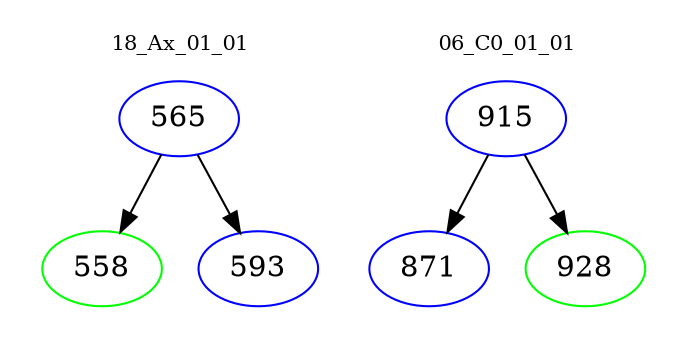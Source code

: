 digraph{
subgraph cluster_0 {
color = white
label = "18_Ax_01_01";
fontsize=10;
T0_565 [label="565", color="blue"]
T0_565 -> T0_558 [color="black"]
T0_558 [label="558", color="green"]
T0_565 -> T0_593 [color="black"]
T0_593 [label="593", color="blue"]
}
subgraph cluster_1 {
color = white
label = "06_C0_01_01";
fontsize=10;
T1_915 [label="915", color="blue"]
T1_915 -> T1_871 [color="black"]
T1_871 [label="871", color="blue"]
T1_915 -> T1_928 [color="black"]
T1_928 [label="928", color="green"]
}
}
